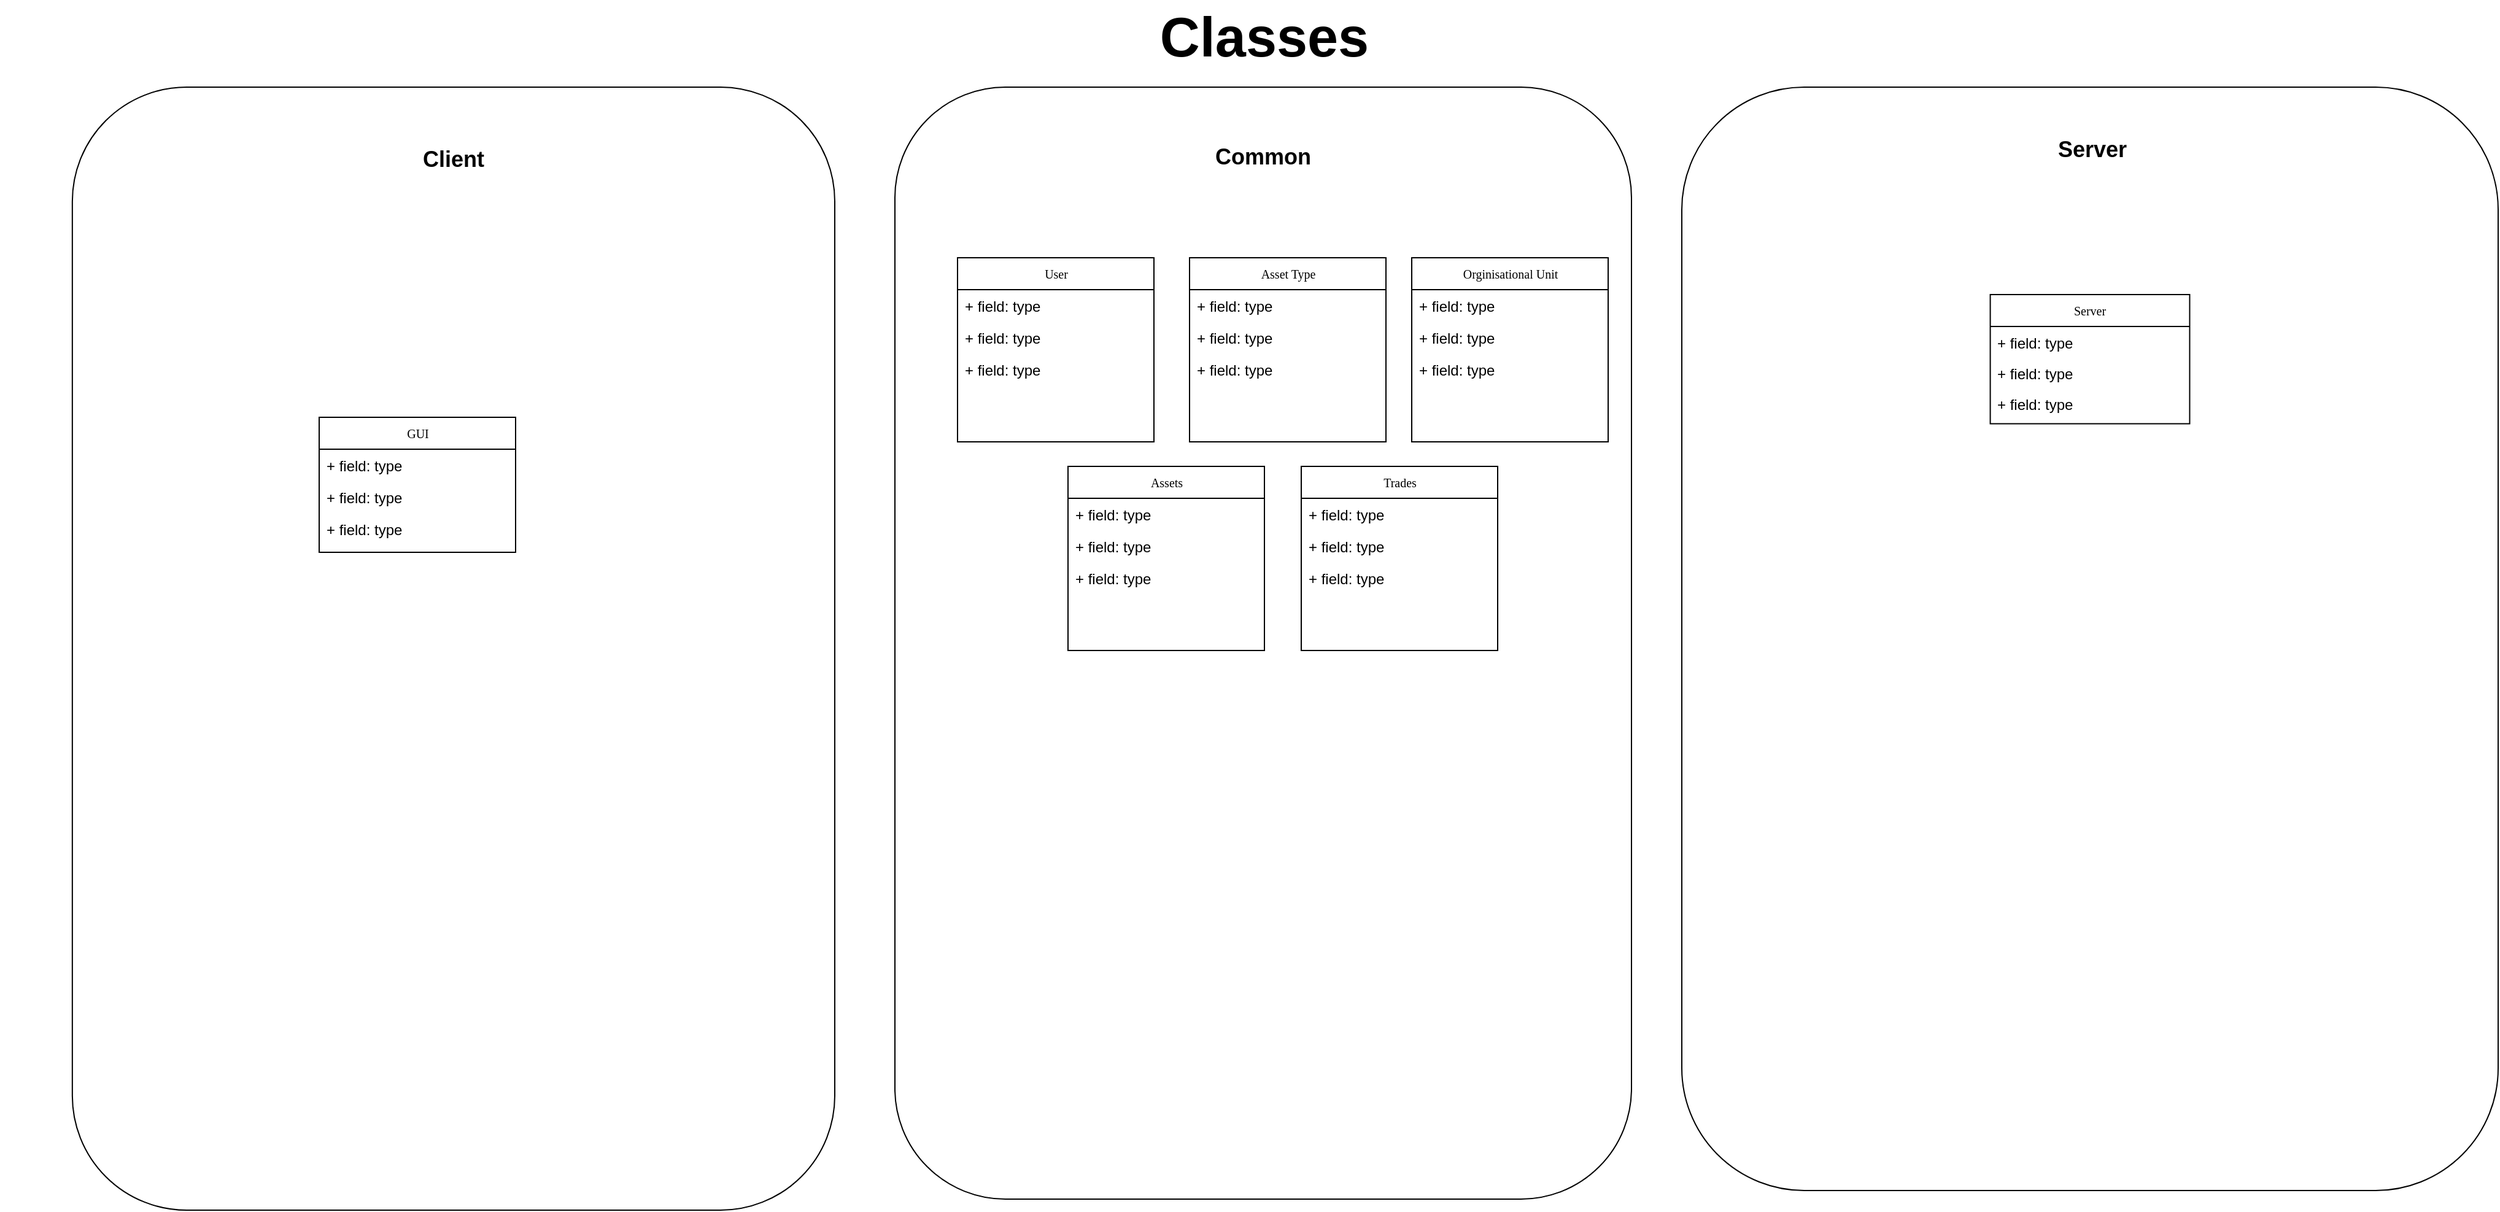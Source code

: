 <mxfile version="14.5.1" type="device"><diagram id="09Fbzgd8hmVu85-eKKVo" name="Page-1"><mxGraphModel dx="657" dy="2330" grid="1" gridSize="10" guides="1" tooltips="1" connect="1" arrows="1" fold="1" page="1" pageScale="1" pageWidth="827" pageHeight="1169" math="0" shadow="0"><root><mxCell id="0"/><mxCell id="1" parent="0"/><mxCell id="R922EL-G0NbP9cCKtM7U-11" value="" style="group" parent="1" vertex="1" connectable="0"><mxGeometry x="50" y="-1089" width="680" height="915" as="geometry"/></mxCell><mxCell id="R922EL-G0NbP9cCKtM7U-12" value="" style="group" parent="R922EL-G0NbP9cCKtM7U-11" vertex="1" connectable="0"><mxGeometry x="58.923" width="621.077" height="915.0" as="geometry"/></mxCell><mxCell id="R922EL-G0NbP9cCKtM7U-1" value="" style="rounded=1;whiteSpace=wrap;html=1;" parent="R922EL-G0NbP9cCKtM7U-12" vertex="1"><mxGeometry width="621.077" height="915.0" as="geometry"/></mxCell><mxCell id="R922EL-G0NbP9cCKtM7U-2" value="&lt;font style=&quot;font-size: 18px&quot;&gt;&lt;b&gt;Client&lt;/b&gt;&lt;/font&gt;" style="text;html=1;strokeColor=none;fillColor=none;align=center;verticalAlign=middle;whiteSpace=wrap;rounded=0;" parent="R922EL-G0NbP9cCKtM7U-12" vertex="1"><mxGeometry x="15.925" y="36.1" width="589.227" height="46.679" as="geometry"/></mxCell><mxCell id="_hwvintoaMnN5XvWMsQ6-9" value="GUI" style="swimlane;html=1;fontStyle=0;childLayout=stackLayout;horizontal=1;startSize=26;fillColor=none;horizontalStack=0;resizeParent=1;resizeLast=0;collapsible=1;marginBottom=0;swimlaneFillColor=#ffffff;rounded=0;shadow=0;comic=0;labelBackgroundColor=none;strokeWidth=1;fontFamily=Verdana;fontSize=10;align=center;" parent="R922EL-G0NbP9cCKtM7U-12" vertex="1"><mxGeometry x="201.077" y="269" width="160" height="110" as="geometry"/></mxCell><mxCell id="_hwvintoaMnN5XvWMsQ6-10" value="+ field: type" style="text;html=1;strokeColor=none;fillColor=none;align=left;verticalAlign=top;spacingLeft=4;spacingRight=4;whiteSpace=wrap;overflow=hidden;rotatable=0;points=[[0,0.5],[1,0.5]];portConstraint=eastwest;" parent="_hwvintoaMnN5XvWMsQ6-9" vertex="1"><mxGeometry y="26" width="160" height="26" as="geometry"/></mxCell><mxCell id="_hwvintoaMnN5XvWMsQ6-11" value="+ field: type" style="text;html=1;strokeColor=none;fillColor=none;align=left;verticalAlign=top;spacingLeft=4;spacingRight=4;whiteSpace=wrap;overflow=hidden;rotatable=0;points=[[0,0.5],[1,0.5]];portConstraint=eastwest;" parent="_hwvintoaMnN5XvWMsQ6-9" vertex="1"><mxGeometry y="52" width="160" height="26" as="geometry"/></mxCell><mxCell id="_hwvintoaMnN5XvWMsQ6-12" value="+ field: type" style="text;html=1;strokeColor=none;fillColor=none;align=left;verticalAlign=top;spacingLeft=4;spacingRight=4;whiteSpace=wrap;overflow=hidden;rotatable=0;points=[[0,0.5],[1,0.5]];portConstraint=eastwest;" parent="_hwvintoaMnN5XvWMsQ6-9" vertex="1"><mxGeometry y="78" width="160" height="26" as="geometry"/></mxCell><mxCell id="R922EL-G0NbP9cCKtM7U-13" value="" style="group" parent="1" vertex="1" connectable="0"><mxGeometry x="779" y="-1089" width="600" height="906" as="geometry"/></mxCell><mxCell id="R922EL-G0NbP9cCKtM7U-3" value="" style="rounded=1;whiteSpace=wrap;html=1;fontStyle=1" parent="R922EL-G0NbP9cCKtM7U-13" vertex="1"><mxGeometry width="600" height="906" as="geometry"/></mxCell><mxCell id="R922EL-G0NbP9cCKtM7U-7" value="&lt;font style=&quot;font-size: 18px&quot;&gt;&lt;b&gt;Common&lt;/b&gt;&lt;/font&gt;&lt;span style=&quot;color: rgba(0 , 0 , 0 , 0) ; font-family: monospace ; font-size: 0px&quot;&gt;%3CmxGraphModel%3E%3Croot%3E%3CmxCell%20id%3D%220%22%2F%3E%3CmxCell%20id%3D%221%22%20parent%3D%220%22%2F%3E%3CmxCell%20id%3D%222%22%20value%3D%22%26lt%3Bfont%20style%3D%26quot%3Bfont-size%3A%2018px%26quot%3B%26gt%3B%26lt%3Bb%26gt%3BClient%26lt%3B%2Fb%26gt%3B%26lt%3B%2Ffont%26gt%3B%22%20style%3D%22text%3Bhtml%3D1%3BstrokeColor%3Dnone%3BfillColor%3Dnone%3Balign%3Dcenter%3BverticalAlign%3Dmiddle%3BwhiteSpace%3Dwrap%3Brounded%3D0%3B%22%20vertex%3D%221%22%20parent%3D%221%22%3E%3CmxGeometry%20x%3D%2250%22%20y%3D%22-1050%22%20width%3D%22270%22%20height%3D%2235%22%20as%3D%22geometry%22%2F%3E%3C%2FmxCell%3E%3C%2Froot%3E%3C%2FmxGraphModel%3E&lt;/span&gt;" style="text;html=1;strokeColor=none;fillColor=none;align=center;verticalAlign=middle;whiteSpace=wrap;rounded=0;" parent="R922EL-G0NbP9cCKtM7U-13" vertex="1"><mxGeometry x="30" y="29.4" width="540" height="55.63" as="geometry"/></mxCell><mxCell id="_hwvintoaMnN5XvWMsQ6-13" value="Orginisational Unit" style="swimlane;html=1;fontStyle=0;childLayout=stackLayout;horizontal=1;startSize=26;fillColor=none;horizontalStack=0;resizeParent=1;resizeLast=0;collapsible=1;marginBottom=0;swimlaneFillColor=#ffffff;rounded=0;shadow=0;comic=0;labelBackgroundColor=none;strokeWidth=1;fontFamily=Verdana;fontSize=10;align=center;" parent="R922EL-G0NbP9cCKtM7U-13" vertex="1"><mxGeometry x="421" y="139" width="160" height="150" as="geometry"/></mxCell><mxCell id="_hwvintoaMnN5XvWMsQ6-14" value="+ field: type" style="text;html=1;strokeColor=none;fillColor=none;align=left;verticalAlign=top;spacingLeft=4;spacingRight=4;whiteSpace=wrap;overflow=hidden;rotatable=0;points=[[0,0.5],[1,0.5]];portConstraint=eastwest;" parent="_hwvintoaMnN5XvWMsQ6-13" vertex="1"><mxGeometry y="26" width="160" height="26" as="geometry"/></mxCell><mxCell id="_hwvintoaMnN5XvWMsQ6-15" value="+ field: type" style="text;html=1;strokeColor=none;fillColor=none;align=left;verticalAlign=top;spacingLeft=4;spacingRight=4;whiteSpace=wrap;overflow=hidden;rotatable=0;points=[[0,0.5],[1,0.5]];portConstraint=eastwest;" parent="_hwvintoaMnN5XvWMsQ6-13" vertex="1"><mxGeometry y="52" width="160" height="26" as="geometry"/></mxCell><mxCell id="_hwvintoaMnN5XvWMsQ6-16" value="+ field: type" style="text;html=1;strokeColor=none;fillColor=none;align=left;verticalAlign=top;spacingLeft=4;spacingRight=4;whiteSpace=wrap;overflow=hidden;rotatable=0;points=[[0,0.5],[1,0.5]];portConstraint=eastwest;" parent="_hwvintoaMnN5XvWMsQ6-13" vertex="1"><mxGeometry y="78" width="160" height="26" as="geometry"/></mxCell><mxCell id="O5TnUssZWVCPC971ATi2-1" value="Assets" style="swimlane;html=1;fontStyle=0;childLayout=stackLayout;horizontal=1;startSize=26;fillColor=none;horizontalStack=0;resizeParent=1;resizeLast=0;collapsible=1;marginBottom=0;swimlaneFillColor=#ffffff;rounded=0;shadow=0;comic=0;labelBackgroundColor=none;strokeWidth=1;fontFamily=Verdana;fontSize=10;align=center;" vertex="1" parent="R922EL-G0NbP9cCKtM7U-13"><mxGeometry x="141" y="309" width="160" height="150" as="geometry"/></mxCell><mxCell id="O5TnUssZWVCPC971ATi2-2" value="+ field: type" style="text;html=1;strokeColor=none;fillColor=none;align=left;verticalAlign=top;spacingLeft=4;spacingRight=4;whiteSpace=wrap;overflow=hidden;rotatable=0;points=[[0,0.5],[1,0.5]];portConstraint=eastwest;" vertex="1" parent="O5TnUssZWVCPC971ATi2-1"><mxGeometry y="26" width="160" height="26" as="geometry"/></mxCell><mxCell id="O5TnUssZWVCPC971ATi2-3" value="+ field: type" style="text;html=1;strokeColor=none;fillColor=none;align=left;verticalAlign=top;spacingLeft=4;spacingRight=4;whiteSpace=wrap;overflow=hidden;rotatable=0;points=[[0,0.5],[1,0.5]];portConstraint=eastwest;" vertex="1" parent="O5TnUssZWVCPC971ATi2-1"><mxGeometry y="52" width="160" height="26" as="geometry"/></mxCell><mxCell id="O5TnUssZWVCPC971ATi2-4" value="+ field: type" style="text;html=1;strokeColor=none;fillColor=none;align=left;verticalAlign=top;spacingLeft=4;spacingRight=4;whiteSpace=wrap;overflow=hidden;rotatable=0;points=[[0,0.5],[1,0.5]];portConstraint=eastwest;" vertex="1" parent="O5TnUssZWVCPC971ATi2-1"><mxGeometry y="78" width="160" height="26" as="geometry"/></mxCell><mxCell id="O5TnUssZWVCPC971ATi2-5" value="Asset Type" style="swimlane;html=1;fontStyle=0;childLayout=stackLayout;horizontal=1;startSize=26;fillColor=none;horizontalStack=0;resizeParent=1;resizeLast=0;collapsible=1;marginBottom=0;swimlaneFillColor=#ffffff;rounded=0;shadow=0;comic=0;labelBackgroundColor=none;strokeWidth=1;fontFamily=Verdana;fontSize=10;align=center;" vertex="1" parent="R922EL-G0NbP9cCKtM7U-13"><mxGeometry x="240" y="139" width="160" height="150" as="geometry"/></mxCell><mxCell id="O5TnUssZWVCPC971ATi2-6" value="+ field: type" style="text;html=1;strokeColor=none;fillColor=none;align=left;verticalAlign=top;spacingLeft=4;spacingRight=4;whiteSpace=wrap;overflow=hidden;rotatable=0;points=[[0,0.5],[1,0.5]];portConstraint=eastwest;" vertex="1" parent="O5TnUssZWVCPC971ATi2-5"><mxGeometry y="26" width="160" height="26" as="geometry"/></mxCell><mxCell id="O5TnUssZWVCPC971ATi2-7" value="+ field: type" style="text;html=1;strokeColor=none;fillColor=none;align=left;verticalAlign=top;spacingLeft=4;spacingRight=4;whiteSpace=wrap;overflow=hidden;rotatable=0;points=[[0,0.5],[1,0.5]];portConstraint=eastwest;" vertex="1" parent="O5TnUssZWVCPC971ATi2-5"><mxGeometry y="52" width="160" height="26" as="geometry"/></mxCell><mxCell id="O5TnUssZWVCPC971ATi2-8" value="+ field: type" style="text;html=1;strokeColor=none;fillColor=none;align=left;verticalAlign=top;spacingLeft=4;spacingRight=4;whiteSpace=wrap;overflow=hidden;rotatable=0;points=[[0,0.5],[1,0.5]];portConstraint=eastwest;" vertex="1" parent="O5TnUssZWVCPC971ATi2-5"><mxGeometry y="78" width="160" height="26" as="geometry"/></mxCell><mxCell id="O5TnUssZWVCPC971ATi2-9" value="Trades" style="swimlane;html=1;fontStyle=0;childLayout=stackLayout;horizontal=1;startSize=26;fillColor=none;horizontalStack=0;resizeParent=1;resizeLast=0;collapsible=1;marginBottom=0;swimlaneFillColor=#ffffff;rounded=0;shadow=0;comic=0;labelBackgroundColor=none;strokeWidth=1;fontFamily=Verdana;fontSize=10;align=center;" vertex="1" parent="R922EL-G0NbP9cCKtM7U-13"><mxGeometry x="331" y="309" width="160" height="150" as="geometry"/></mxCell><mxCell id="O5TnUssZWVCPC971ATi2-10" value="+ field: type" style="text;html=1;strokeColor=none;fillColor=none;align=left;verticalAlign=top;spacingLeft=4;spacingRight=4;whiteSpace=wrap;overflow=hidden;rotatable=0;points=[[0,0.5],[1,0.5]];portConstraint=eastwest;" vertex="1" parent="O5TnUssZWVCPC971ATi2-9"><mxGeometry y="26" width="160" height="26" as="geometry"/></mxCell><mxCell id="O5TnUssZWVCPC971ATi2-11" value="+ field: type" style="text;html=1;strokeColor=none;fillColor=none;align=left;verticalAlign=top;spacingLeft=4;spacingRight=4;whiteSpace=wrap;overflow=hidden;rotatable=0;points=[[0,0.5],[1,0.5]];portConstraint=eastwest;" vertex="1" parent="O5TnUssZWVCPC971ATi2-9"><mxGeometry y="52" width="160" height="26" as="geometry"/></mxCell><mxCell id="O5TnUssZWVCPC971ATi2-12" value="+ field: type" style="text;html=1;strokeColor=none;fillColor=none;align=left;verticalAlign=top;spacingLeft=4;spacingRight=4;whiteSpace=wrap;overflow=hidden;rotatable=0;points=[[0,0.5],[1,0.5]];portConstraint=eastwest;" vertex="1" parent="O5TnUssZWVCPC971ATi2-9"><mxGeometry y="78" width="160" height="26" as="geometry"/></mxCell><mxCell id="O5TnUssZWVCPC971ATi2-13" value="User" style="swimlane;html=1;fontStyle=0;childLayout=stackLayout;horizontal=1;startSize=26;fillColor=none;horizontalStack=0;resizeParent=1;resizeLast=0;collapsible=1;marginBottom=0;swimlaneFillColor=#ffffff;rounded=0;shadow=0;comic=0;labelBackgroundColor=none;strokeWidth=1;fontFamily=Verdana;fontSize=10;align=center;" vertex="1" parent="R922EL-G0NbP9cCKtM7U-13"><mxGeometry x="51" y="139" width="160" height="150" as="geometry"/></mxCell><mxCell id="O5TnUssZWVCPC971ATi2-14" value="+ field: type" style="text;html=1;strokeColor=none;fillColor=none;align=left;verticalAlign=top;spacingLeft=4;spacingRight=4;whiteSpace=wrap;overflow=hidden;rotatable=0;points=[[0,0.5],[1,0.5]];portConstraint=eastwest;" vertex="1" parent="O5TnUssZWVCPC971ATi2-13"><mxGeometry y="26" width="160" height="26" as="geometry"/></mxCell><mxCell id="O5TnUssZWVCPC971ATi2-15" value="+ field: type" style="text;html=1;strokeColor=none;fillColor=none;align=left;verticalAlign=top;spacingLeft=4;spacingRight=4;whiteSpace=wrap;overflow=hidden;rotatable=0;points=[[0,0.5],[1,0.5]];portConstraint=eastwest;" vertex="1" parent="O5TnUssZWVCPC971ATi2-13"><mxGeometry y="52" width="160" height="26" as="geometry"/></mxCell><mxCell id="O5TnUssZWVCPC971ATi2-16" value="+ field: type" style="text;html=1;strokeColor=none;fillColor=none;align=left;verticalAlign=top;spacingLeft=4;spacingRight=4;whiteSpace=wrap;overflow=hidden;rotatable=0;points=[[0,0.5],[1,0.5]];portConstraint=eastwest;" vertex="1" parent="O5TnUssZWVCPC971ATi2-13"><mxGeometry y="78" width="160" height="26" as="geometry"/></mxCell><mxCell id="R922EL-G0NbP9cCKtM7U-14" value="" style="group" parent="1" vertex="1" connectable="0"><mxGeometry x="1420" y="-1089" width="665" height="899" as="geometry"/></mxCell><mxCell id="R922EL-G0NbP9cCKtM7U-5" value="" style="rounded=1;whiteSpace=wrap;html=1;" parent="R922EL-G0NbP9cCKtM7U-14" vertex="1"><mxGeometry width="665" height="899" as="geometry"/></mxCell><mxCell id="R922EL-G0NbP9cCKtM7U-8" value="&lt;font style=&quot;font-size: 18px&quot;&gt;&lt;b&gt;Server&lt;/b&gt;&lt;/font&gt;" style="text;html=1;strokeColor=none;fillColor=none;align=center;verticalAlign=middle;whiteSpace=wrap;rounded=0;" parent="R922EL-G0NbP9cCKtM7U-14" vertex="1"><mxGeometry x="30.458" y="28.118" width="609.16" height="45.6" as="geometry"/></mxCell><mxCell id="_hwvintoaMnN5XvWMsQ6-21" value="Server" style="swimlane;html=1;fontStyle=0;childLayout=stackLayout;horizontal=1;startSize=26;fillColor=none;horizontalStack=0;resizeParent=1;resizeLast=0;collapsible=1;marginBottom=0;swimlaneFillColor=#ffffff;rounded=0;shadow=0;comic=0;labelBackgroundColor=none;strokeWidth=1;fontFamily=Verdana;fontSize=10;align=center;" parent="R922EL-G0NbP9cCKtM7U-14" vertex="1"><mxGeometry x="251.277" y="169.002" width="162.443" height="105.202" as="geometry"/></mxCell><mxCell id="_hwvintoaMnN5XvWMsQ6-22" value="+ field: type" style="text;html=1;strokeColor=none;fillColor=none;align=left;verticalAlign=top;spacingLeft=4;spacingRight=4;whiteSpace=wrap;overflow=hidden;rotatable=0;points=[[0,0.5],[1,0.5]];portConstraint=eastwest;" parent="_hwvintoaMnN5XvWMsQ6-21" vertex="1"><mxGeometry y="26" width="162.443" height="24.866" as="geometry"/></mxCell><mxCell id="_hwvintoaMnN5XvWMsQ6-23" value="+ field: type" style="text;html=1;strokeColor=none;fillColor=none;align=left;verticalAlign=top;spacingLeft=4;spacingRight=4;whiteSpace=wrap;overflow=hidden;rotatable=0;points=[[0,0.5],[1,0.5]];portConstraint=eastwest;" parent="_hwvintoaMnN5XvWMsQ6-21" vertex="1"><mxGeometry y="50.866" width="162.443" height="24.866" as="geometry"/></mxCell><mxCell id="_hwvintoaMnN5XvWMsQ6-24" value="+ field: type" style="text;html=1;strokeColor=none;fillColor=none;align=left;verticalAlign=top;spacingLeft=4;spacingRight=4;whiteSpace=wrap;overflow=hidden;rotatable=0;points=[[0,0.5],[1,0.5]];portConstraint=eastwest;" parent="_hwvintoaMnN5XvWMsQ6-21" vertex="1"><mxGeometry y="75.732" width="162.443" height="24.866" as="geometry"/></mxCell><mxCell id="_hwvintoaMnN5XvWMsQ6-25" value="&lt;b&gt;&lt;font style=&quot;font-size: 45px&quot;&gt;Classes&lt;/font&gt;&lt;/b&gt;" style="text;html=1;strokeColor=none;fillColor=none;align=center;verticalAlign=middle;whiteSpace=wrap;rounded=0;" parent="1" vertex="1"><mxGeometry x="830" y="-1160" width="500" height="60" as="geometry"/></mxCell></root></mxGraphModel></diagram></mxfile>